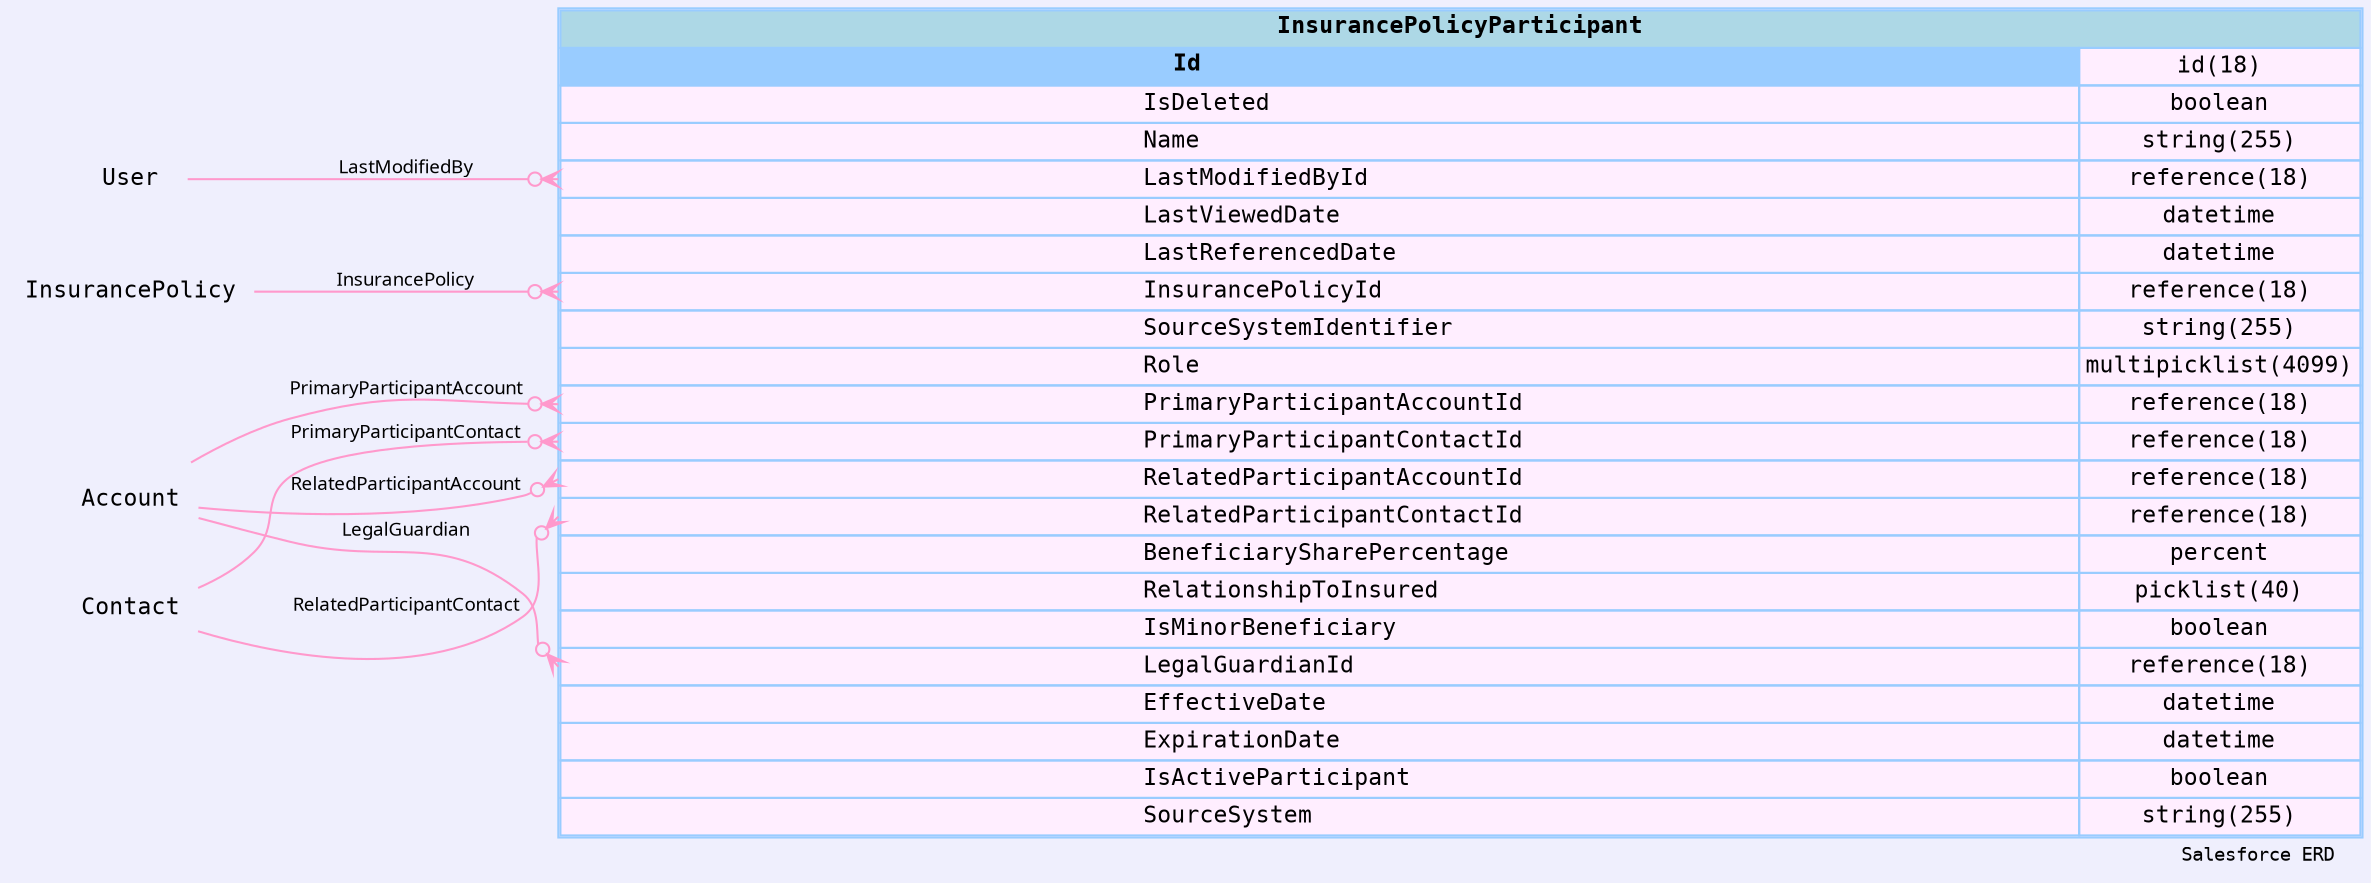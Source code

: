 
        digraph "Salesforce+ ERD" {  
            graph [  
              rankdir="RL"  
              bgcolor="#efeffd"  
              label="Salesforce ERD "  
              labeljust="r"  
              nodesep="0.18"  
              ranksep="0.46"        
              fontname="Courier"  
              fontsize="9"  
            ];  
            node [  
              fontname="Courier"  
              fontsize="11"  
              shape="plaintext"  
              color="#99ccff"  
            ];  
            edge [ arrowsize="0.8"   ];
        
            InsurancePolicyParticipant [shape=none, margin=0, label=<
                <table border="1" cellborder="1" cellspacing="0" bgcolor="#ffeeff" >   
                  <tr><td colspan="3" bgcolor="lightblue"><b>InsurancePolicyParticipant</b></td></tr>
             <tr>
                                        <td  bgcolor="#99ccff" port="Id" align="left">
                                           <b>Id</b>
                                        </td><td>id(18)</td></tr> <tr>
                                         <td port="IsDeleted" align="left">
                                         IsDeleted
                                       </td><td>boolean</td></tr> <tr>
                                         <td port="Name" align="left">
                                         Name
                                       </td><td>string(255)</td></tr> <tr>
                                         <td port="LastModifiedById" align="left">
                                         LastModifiedById
                                       </td><td>reference(18)</td></tr> <tr>
                                         <td port="LastViewedDate" align="left">
                                         LastViewedDate
                                       </td><td>datetime</td></tr> <tr>
                                         <td port="LastReferencedDate" align="left">
                                         LastReferencedDate
                                       </td><td>datetime</td></tr> <tr>
                                         <td port="InsurancePolicyId" align="left">
                                         InsurancePolicyId
                                       </td><td>reference(18)</td></tr> <tr>
                                         <td port="SourceSystemIdentifier" align="left">
                                         SourceSystemIdentifier
                                       </td><td>string(255)</td></tr> <tr>
                                         <td port="Role" align="left">
                                         Role
                                       </td><td>multipicklist(4099)</td></tr> <tr>
                                         <td port="PrimaryParticipantAccountId" align="left">
                                         PrimaryParticipantAccountId
                                       </td><td>reference(18)</td></tr> <tr>
                                         <td port="PrimaryParticipantContactId" align="left">
                                         PrimaryParticipantContactId
                                       </td><td>reference(18)</td></tr> <tr>
                                         <td port="RelatedParticipantAccountId" align="left">
                                         RelatedParticipantAccountId
                                       </td><td>reference(18)</td></tr> <tr>
                                         <td port="RelatedParticipantContactId" align="left">
                                         RelatedParticipantContactId
                                       </td><td>reference(18)</td></tr> <tr>
                                         <td port="BeneficiarySharePercentage" align="left">
                                         BeneficiarySharePercentage
                                       </td><td>percent</td></tr> <tr>
                                         <td port="RelationshipToInsured" align="left">
                                         RelationshipToInsured
                                       </td><td>picklist(40)</td></tr> <tr>
                                         <td port="IsMinorBeneficiary" align="left">
                                         IsMinorBeneficiary
                                       </td><td>boolean</td></tr> <tr>
                                         <td port="LegalGuardianId" align="left">
                                         LegalGuardianId
                                       </td><td>reference(18)</td></tr> <tr>
                                         <td port="EffectiveDate" align="left">
                                         EffectiveDate
                                       </td><td>datetime</td></tr> <tr>
                                         <td port="ExpirationDate" align="left">
                                         ExpirationDate
                                       </td><td>datetime</td></tr> <tr>
                                         <td port="IsActiveParticipant" align="left">
                                         IsActiveParticipant
                                       </td><td>boolean</td></tr> <tr>
                                         <td port="SourceSystem" align="left">
                                         SourceSystem
                                       </td><td>string(255)</td></tr>            
                </table>
                >
                  URL="#"
                  tooltip=" InsurancePolicyParticipant "
                ];
            
                            "InsurancePolicyParticipant" : "LastModifiedById": w -> 
                                  "User" : "Id" 
                                           : e 
                                          [arrowhead=none 
                                           dir=back 
                                           arrowtail=crowodot 
                                           color="#ff99cc"
                                           label="LastModifiedBy"
                                           fontname="Monaco"
                                           fontsize="9"
                                          ];
                      
                            "InsurancePolicyParticipant" : "InsurancePolicyId": w -> 
                                  "InsurancePolicy" : "Id" 
                                           : e 
                                          [arrowhead=none 
                                           dir=back 
                                           arrowtail=crowodot 
                                           color="#ff99cc"
                                           label="InsurancePolicy"
                                           fontname="Monaco"
                                           fontsize="9"
                                          ];
                      
                            "InsurancePolicyParticipant" : "PrimaryParticipantAccountId": w -> 
                                  "Account" : "Id" 
                                           : e 
                                          [arrowhead=none 
                                           dir=back 
                                           arrowtail=crowodot 
                                           color="#ff99cc"
                                           label="PrimaryParticipantAccount"
                                           fontname="Monaco"
                                           fontsize="9"
                                          ];
                      
                            "InsurancePolicyParticipant" : "PrimaryParticipantContactId": w -> 
                                  "Contact" : "Id" 
                                           : e 
                                          [arrowhead=none 
                                           dir=back 
                                           arrowtail=crowodot 
                                           color="#ff99cc"
                                           label="PrimaryParticipantContact"
                                           fontname="Monaco"
                                           fontsize="9"
                                          ];
                      
                            "InsurancePolicyParticipant" : "RelatedParticipantAccountId": w -> 
                                  "Account" : "Id" 
                                           : e 
                                          [arrowhead=none 
                                           dir=back 
                                           arrowtail=crowodot 
                                           color="#ff99cc"
                                           label="RelatedParticipantAccount"
                                           fontname="Monaco"
                                           fontsize="9"
                                          ];
                      
                            "InsurancePolicyParticipant" : "RelatedParticipantContactId": w -> 
                                  "Contact" : "Id" 
                                           : e 
                                          [arrowhead=none 
                                           dir=back 
                                           arrowtail=crowodot 
                                           color="#ff99cc"
                                           label="RelatedParticipantContact"
                                           fontname="Monaco"
                                           fontsize="9"
                                          ];
                      
                            "InsurancePolicyParticipant" : "LegalGuardianId": w -> 
                                  "Account" : "Id" 
                                           : e 
                                          [arrowhead=none 
                                           dir=back 
                                           arrowtail=crowodot 
                                           color="#ff99cc"
                                           label="LegalGuardian"
                                           fontname="Monaco"
                                           fontsize="9"
                                          ];
                      }